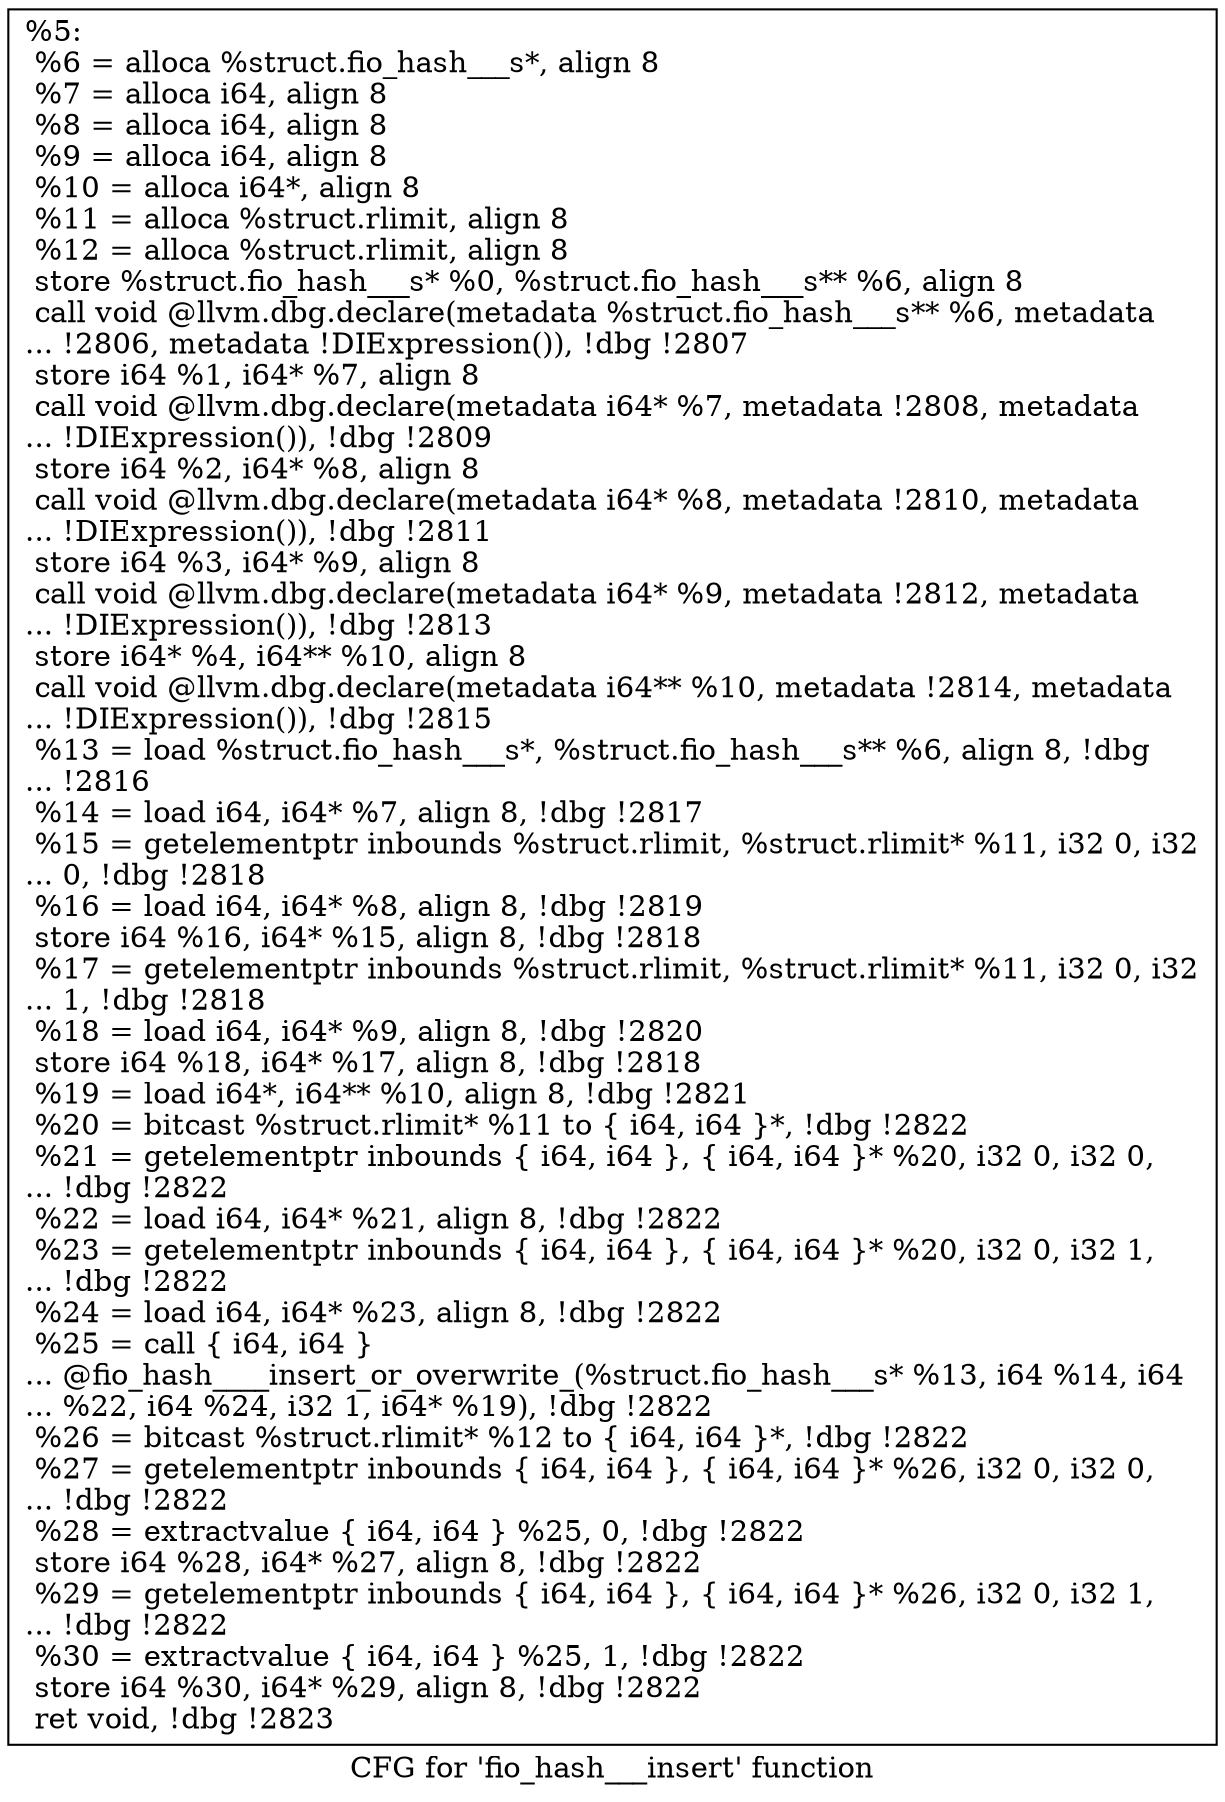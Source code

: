 digraph "CFG for 'fio_hash___insert' function" {
	label="CFG for 'fio_hash___insert' function";

	Node0x556851e63780 [shape=record,label="{%5:\l  %6 = alloca %struct.fio_hash___s*, align 8\l  %7 = alloca i64, align 8\l  %8 = alloca i64, align 8\l  %9 = alloca i64, align 8\l  %10 = alloca i64*, align 8\l  %11 = alloca %struct.rlimit, align 8\l  %12 = alloca %struct.rlimit, align 8\l  store %struct.fio_hash___s* %0, %struct.fio_hash___s** %6, align 8\l  call void @llvm.dbg.declare(metadata %struct.fio_hash___s** %6, metadata\l... !2806, metadata !DIExpression()), !dbg !2807\l  store i64 %1, i64* %7, align 8\l  call void @llvm.dbg.declare(metadata i64* %7, metadata !2808, metadata\l... !DIExpression()), !dbg !2809\l  store i64 %2, i64* %8, align 8\l  call void @llvm.dbg.declare(metadata i64* %8, metadata !2810, metadata\l... !DIExpression()), !dbg !2811\l  store i64 %3, i64* %9, align 8\l  call void @llvm.dbg.declare(metadata i64* %9, metadata !2812, metadata\l... !DIExpression()), !dbg !2813\l  store i64* %4, i64** %10, align 8\l  call void @llvm.dbg.declare(metadata i64** %10, metadata !2814, metadata\l... !DIExpression()), !dbg !2815\l  %13 = load %struct.fio_hash___s*, %struct.fio_hash___s** %6, align 8, !dbg\l... !2816\l  %14 = load i64, i64* %7, align 8, !dbg !2817\l  %15 = getelementptr inbounds %struct.rlimit, %struct.rlimit* %11, i32 0, i32\l... 0, !dbg !2818\l  %16 = load i64, i64* %8, align 8, !dbg !2819\l  store i64 %16, i64* %15, align 8, !dbg !2818\l  %17 = getelementptr inbounds %struct.rlimit, %struct.rlimit* %11, i32 0, i32\l... 1, !dbg !2818\l  %18 = load i64, i64* %9, align 8, !dbg !2820\l  store i64 %18, i64* %17, align 8, !dbg !2818\l  %19 = load i64*, i64** %10, align 8, !dbg !2821\l  %20 = bitcast %struct.rlimit* %11 to \{ i64, i64 \}*, !dbg !2822\l  %21 = getelementptr inbounds \{ i64, i64 \}, \{ i64, i64 \}* %20, i32 0, i32 0,\l... !dbg !2822\l  %22 = load i64, i64* %21, align 8, !dbg !2822\l  %23 = getelementptr inbounds \{ i64, i64 \}, \{ i64, i64 \}* %20, i32 0, i32 1,\l... !dbg !2822\l  %24 = load i64, i64* %23, align 8, !dbg !2822\l  %25 = call \{ i64, i64 \}\l... @fio_hash____insert_or_overwrite_(%struct.fio_hash___s* %13, i64 %14, i64\l... %22, i64 %24, i32 1, i64* %19), !dbg !2822\l  %26 = bitcast %struct.rlimit* %12 to \{ i64, i64 \}*, !dbg !2822\l  %27 = getelementptr inbounds \{ i64, i64 \}, \{ i64, i64 \}* %26, i32 0, i32 0,\l... !dbg !2822\l  %28 = extractvalue \{ i64, i64 \} %25, 0, !dbg !2822\l  store i64 %28, i64* %27, align 8, !dbg !2822\l  %29 = getelementptr inbounds \{ i64, i64 \}, \{ i64, i64 \}* %26, i32 0, i32 1,\l... !dbg !2822\l  %30 = extractvalue \{ i64, i64 \} %25, 1, !dbg !2822\l  store i64 %30, i64* %29, align 8, !dbg !2822\l  ret void, !dbg !2823\l}"];
}
